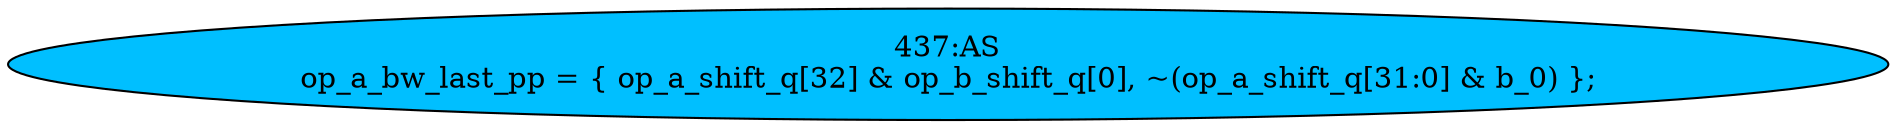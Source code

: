 strict digraph "" {
	node [label="\N"];
	"437:AS"	 [ast="<pyverilog.vparser.ast.Assign object at 0x7f65ee970590>",
		def_var="['op_a_bw_last_pp']",
		fillcolor=deepskyblue,
		label="437:AS
op_a_bw_last_pp = { op_a_shift_q[32] & op_b_shift_q[0], ~(op_a_shift_q[31:0] & b_0) };",
		statements="[]",
		style=filled,
		typ=Assign,
		use_var="['op_a_shift_q', 'op_b_shift_q', 'op_a_shift_q', 'b_0']"];
}
